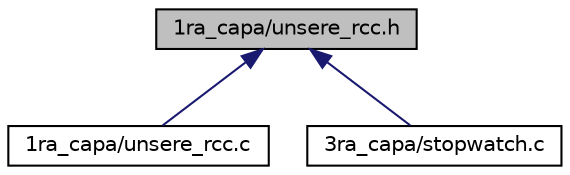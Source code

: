 digraph "1ra_capa/unsere_rcc.h"
{
  edge [fontname="Helvetica",fontsize="10",labelfontname="Helvetica",labelfontsize="10"];
  node [fontname="Helvetica",fontsize="10",shape=record];
  Node1 [label="1ra_capa/unsere_rcc.h",height=0.2,width=0.4,color="black", fillcolor="grey75", style="filled", fontcolor="black"];
  Node1 -> Node2 [dir="back",color="midnightblue",fontsize="10",style="solid"];
  Node2 [label="1ra_capa/unsere_rcc.c",height=0.2,width=0.4,color="black", fillcolor="white", style="filled",URL="$unsere__rcc_8c.html"];
  Node1 -> Node3 [dir="back",color="midnightblue",fontsize="10",style="solid"];
  Node3 [label="3ra_capa/stopwatch.c",height=0.2,width=0.4,color="black", fillcolor="white", style="filled",URL="$stopwatch_8c.html"];
}

